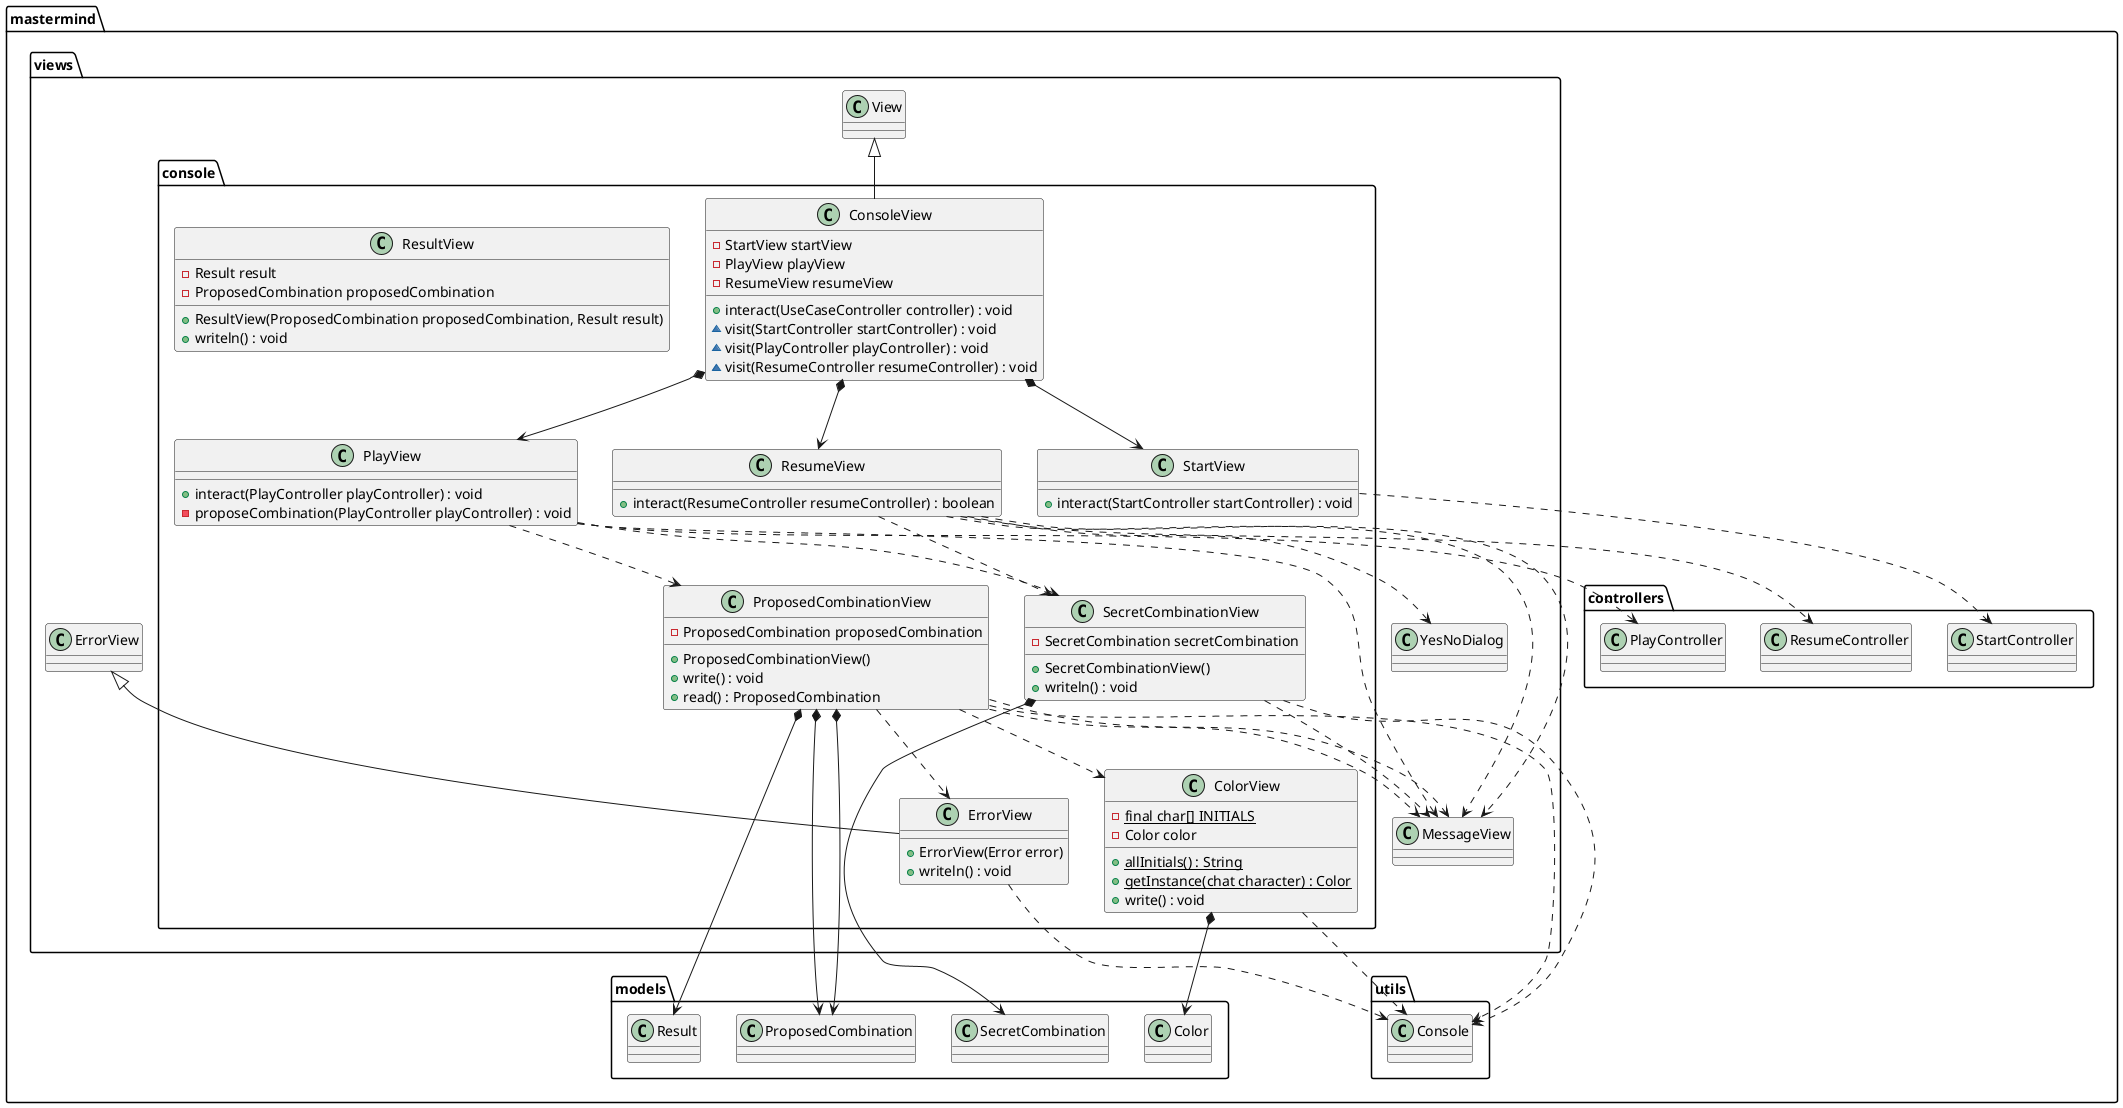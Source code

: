 @startuml

class  mastermind.views.console.ColorView{
- {static} final char[] INITIALS
- Color color 

+ {static} allInitials() : String
+ {static} getInstance(chat character) : Color
+ write() : void
}
mastermind.views.console.ColorView *-down-> mastermind.models.Color
mastermind.views.console.ColorView ..> mastermind.utils.Console

class  mastermind.views.console.ConsoleView{
- StartView startView
- PlayView playView
- ResumeView resumeView

+ interact(UseCaseController controller) : void
~ visit(StartController startController) : void
~ visit(PlayController playController) : void
~ visit(ResumeController resumeController) : void
}
mastermind.views.View <|-down- mastermind.views.console.ConsoleView
mastermind.views.console.ConsoleView *-down-> mastermind.views.console.StartView
mastermind.views.console.ConsoleView *-down-> mastermind.views.console.PlayView
mastermind.views.console.ConsoleView *-down-> mastermind.views.console.ResumeView
' mastermind.views.console.View ..> mastermind.controllers.UseCaseController
' mastermind.views.console.View ..> mastermind.controllers.PlayController
' mastermind.views.console.View ..> mastermind.controllers.StartController
' mastermind.views.console.View ..> mastermind.controllers.ResumeController

class  mastermind.views.console.ErrorView{
+ ErrorView(Error error)
+ writeln() : void
}
mastermind.views.ErrorView <|-down- mastermind.views.console.ErrorView
' mastermind.views.console.ErrorView ..> mastermind.models.Error
mastermind.views.console.ErrorView ..> mastermind.utils.Console

class  mastermind.views.console.PlayView{
+ interact(PlayController playController) : void
- proposeCombination(PlayController playController) : void
}
mastermind.views.console.PlayView ..> mastermind.controllers.PlayController
' mastermind.views.console.PlayView ..> mastermind.models.ProposedCombination
mastermind.views.console.PlayView ..> mastermind.views.MessageView
mastermind.views.console.PlayView ..> mastermind.views.console.SecretCombinationView
mastermind.views.console.PlayView ..> mastermind.views.console.ProposedCombinationView

class  mastermind.views.console.ProposedCombinationView{
- ProposedCombination proposedCombination

+ ProposedCombinationView()
+ write() : void
+ read() : ProposedCombination
}
mastermind.views.console.ProposedCombinationView *-down-> mastermind.models.ProposedCombination
' mastermind.views.console.ProposedCombinationView ..> mastermind.models.Color
mastermind.views.console.ProposedCombinationView ..> mastermind.utils.Console
mastermind.views.console.ProposedCombinationView ..> mastermind.views.console.ErrorView
mastermind.views.console.ProposedCombinationView ..> mastermind.views.MessageView

class  mastermind.views.console.ResultView{
- Result result
- ProposedCombination proposedCombination

+ ResultView(ProposedCombination proposedCombination, Result result)
+ writeln() : void
}
mastermind.views.console.ProposedCombinationView *-down-> mastermind.models.ProposedCombination
mastermind.views.console.ProposedCombinationView *-down-> mastermind.models.Result
mastermind.views.console.ProposedCombinationView ..> mastermind.views.console.ColorView
mastermind.views.console.ProposedCombinationView ..> mastermind.views.MessageView

class  mastermind.views.console.ResumeView{
+ interact(ResumeController resumeController) : boolean
}
mastermind.views.console.ResumeView ..> mastermind.controllers.ResumeController
mastermind.views.console.ResumeView ..> mastermind.views.YesNoDialog
mastermind.views.console.ResumeView ..> mastermind.views.MessageView

class  mastermind.views.console.SecretCombinationView{
- SecretCombination secretCombination

+ SecretCombinationView()
+ writeln() : void
}
mastermind.views.console.SecretCombinationView *-down-> mastermind.models.SecretCombination
mastermind.views.console.SecretCombinationView ..> mastermind.utils.Console
mastermind.views.console.SecretCombinationView ..> mastermind.views.MessageView

class  mastermind.views.console.StartView{
+ interact(StartController startController) : void
}
mastermind.views.console.StartView ..> mastermind.controllers.StartController
mastermind.views.console.ResumeView ..> mastermind.views.MessageView
mastermind.views.console.ResumeView ..> mastermind.views.console.SecretCombinationView

@enduml